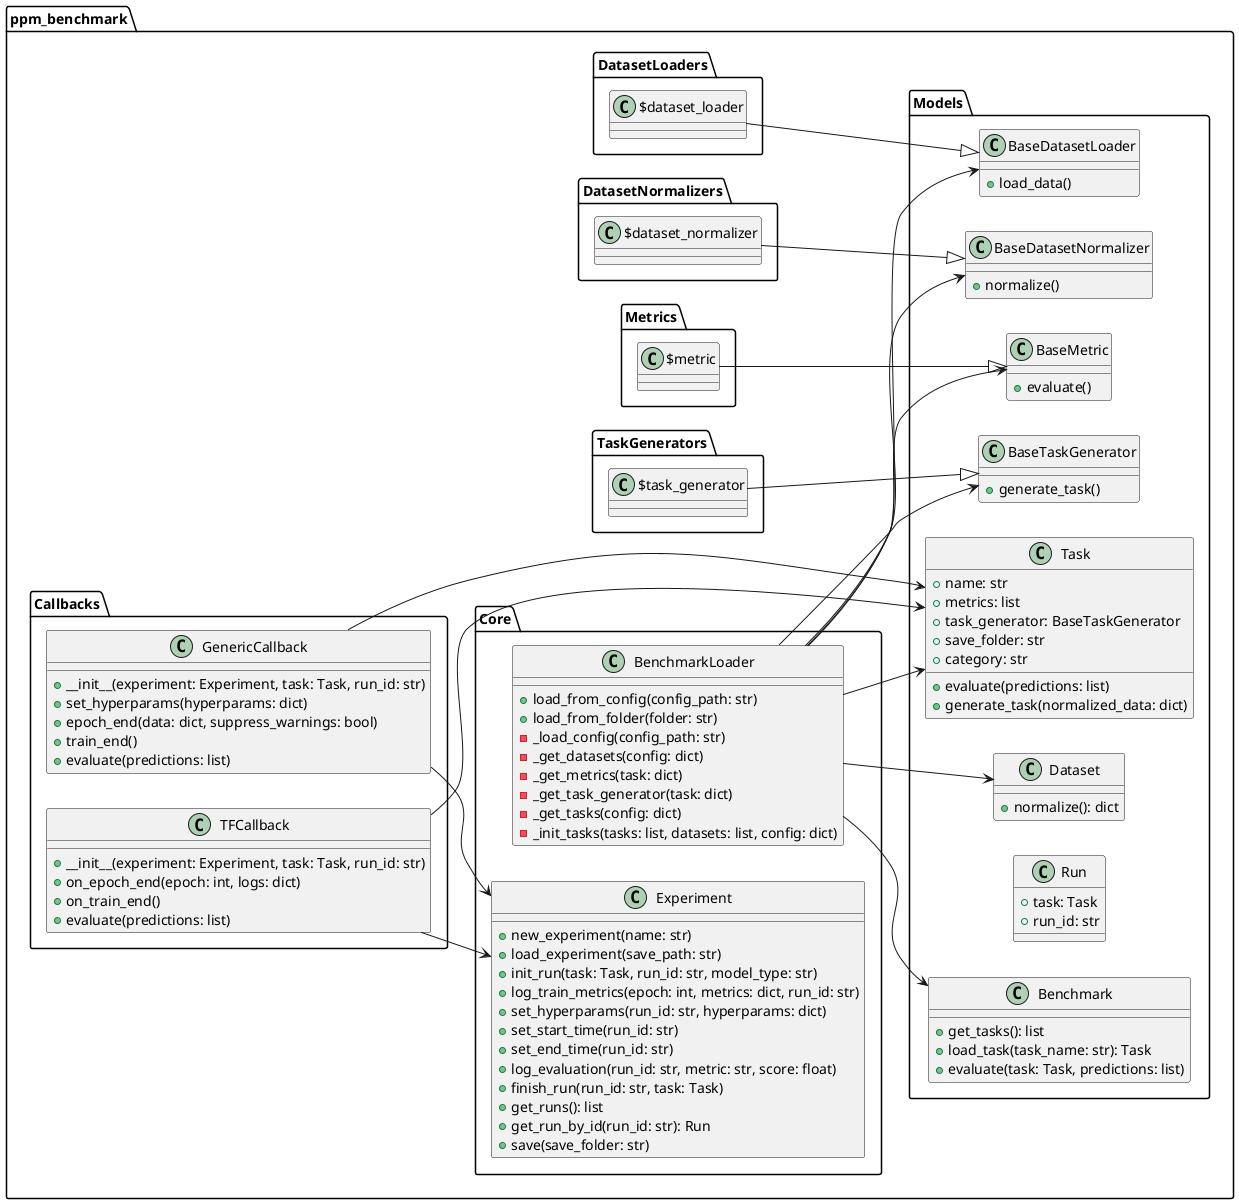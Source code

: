 @startuml
left to right direction

package "ppm_benchmark" {
    package Core {
        class BenchmarkLoader {
            +load_from_config(config_path: str)
            +load_from_folder(folder: str)
            -_load_config(config_path: str)
            -_get_datasets(config: dict)
            -_get_metrics(task: dict)
            -_get_task_generator(task: dict)
            -_get_tasks(config: dict)
            -_init_tasks(tasks: list, datasets: list, config: dict)
        }
        class Experiment {
            +new_experiment(name: str)
            +load_experiment(save_path: str)
            +init_run(task: Task, run_id: str, model_type: str)
            +log_train_metrics(epoch: int, metrics: dict, run_id: str)
            +set_hyperparams(run_id: str, hyperparams: dict)
            +set_start_time(run_id: str)
            +set_end_time(run_id: str)
            +log_evaluation(run_id: str, metric: str, score: float)
            +finish_run(run_id: str, task: Task)
            +get_runs(): list
            +get_run_by_id(run_id: str): Run
            +save(save_folder: str)
        }
    }

    package Models {
        class BaseDatasetLoader {
        +load_data()
        }
        class BaseDatasetNormalizer {
        +normalize()
        }
        class BaseMetric {
        +evaluate()
        }
        class BaseTaskGenerator {
        +generate_task()
        }
        class Benchmark {
            +get_tasks(): list
            +load_task(task_name: str): Task
            +evaluate(task: Task, predictions: list)
        }
        class Dataset {
            +normalize(): dict
        }
        class Run {
            +task: Task
            +run_id: str
        }
        class Task {
            +name: str
            +metrics: list
            +task_generator: BaseTaskGenerator
            +save_folder: str
            +category: str
            +evaluate(predictions: list)
            +generate_task(normalized_data: dict)
        }
    }

    package DatasetLoaders {
        class $dataset_loader
        $dataset_loader--|> BaseDatasetLoader
    }

    package DatasetNormalizers {
        class $dataset_normalizer
        $dataset_normalizer --|> BaseDatasetNormalizer
    }

    package Metrics {
        class $metric
        $metric --|> BaseMetric
    }

    package TaskGenerators {
        class $task_generator
        $task_generator--|> BaseTaskGenerator
    }

    package Callbacks {
    class TFCallback {
        +__init__(experiment: Experiment, task: Task, run_id: str)
        +on_epoch_end(epoch: int, logs: dict)
        +on_train_end()
        +evaluate(predictions: list)
    }

    class GenericCallback {
        +__init__(experiment: Experiment, task: Task, run_id: str)
        +set_hyperparams(hyperparams: dict)
        +epoch_end(data: dict, suppress_warnings: bool)
        +train_end()
        +evaluate(predictions: list)
    }
}

    BenchmarkLoader --> Benchmark
    BenchmarkLoader --> Dataset
    BenchmarkLoader --> Task
    BenchmarkLoader --> BaseDatasetLoader
    BenchmarkLoader --> BaseDatasetNormalizer
    BenchmarkLoader --> BaseMetric
    BenchmarkLoader --> BaseTaskGenerator
}

TFCallback --> Experiment
TFCallback --> Task
GenericCallback --> Experiment
GenericCallback --> Task
@enduml
